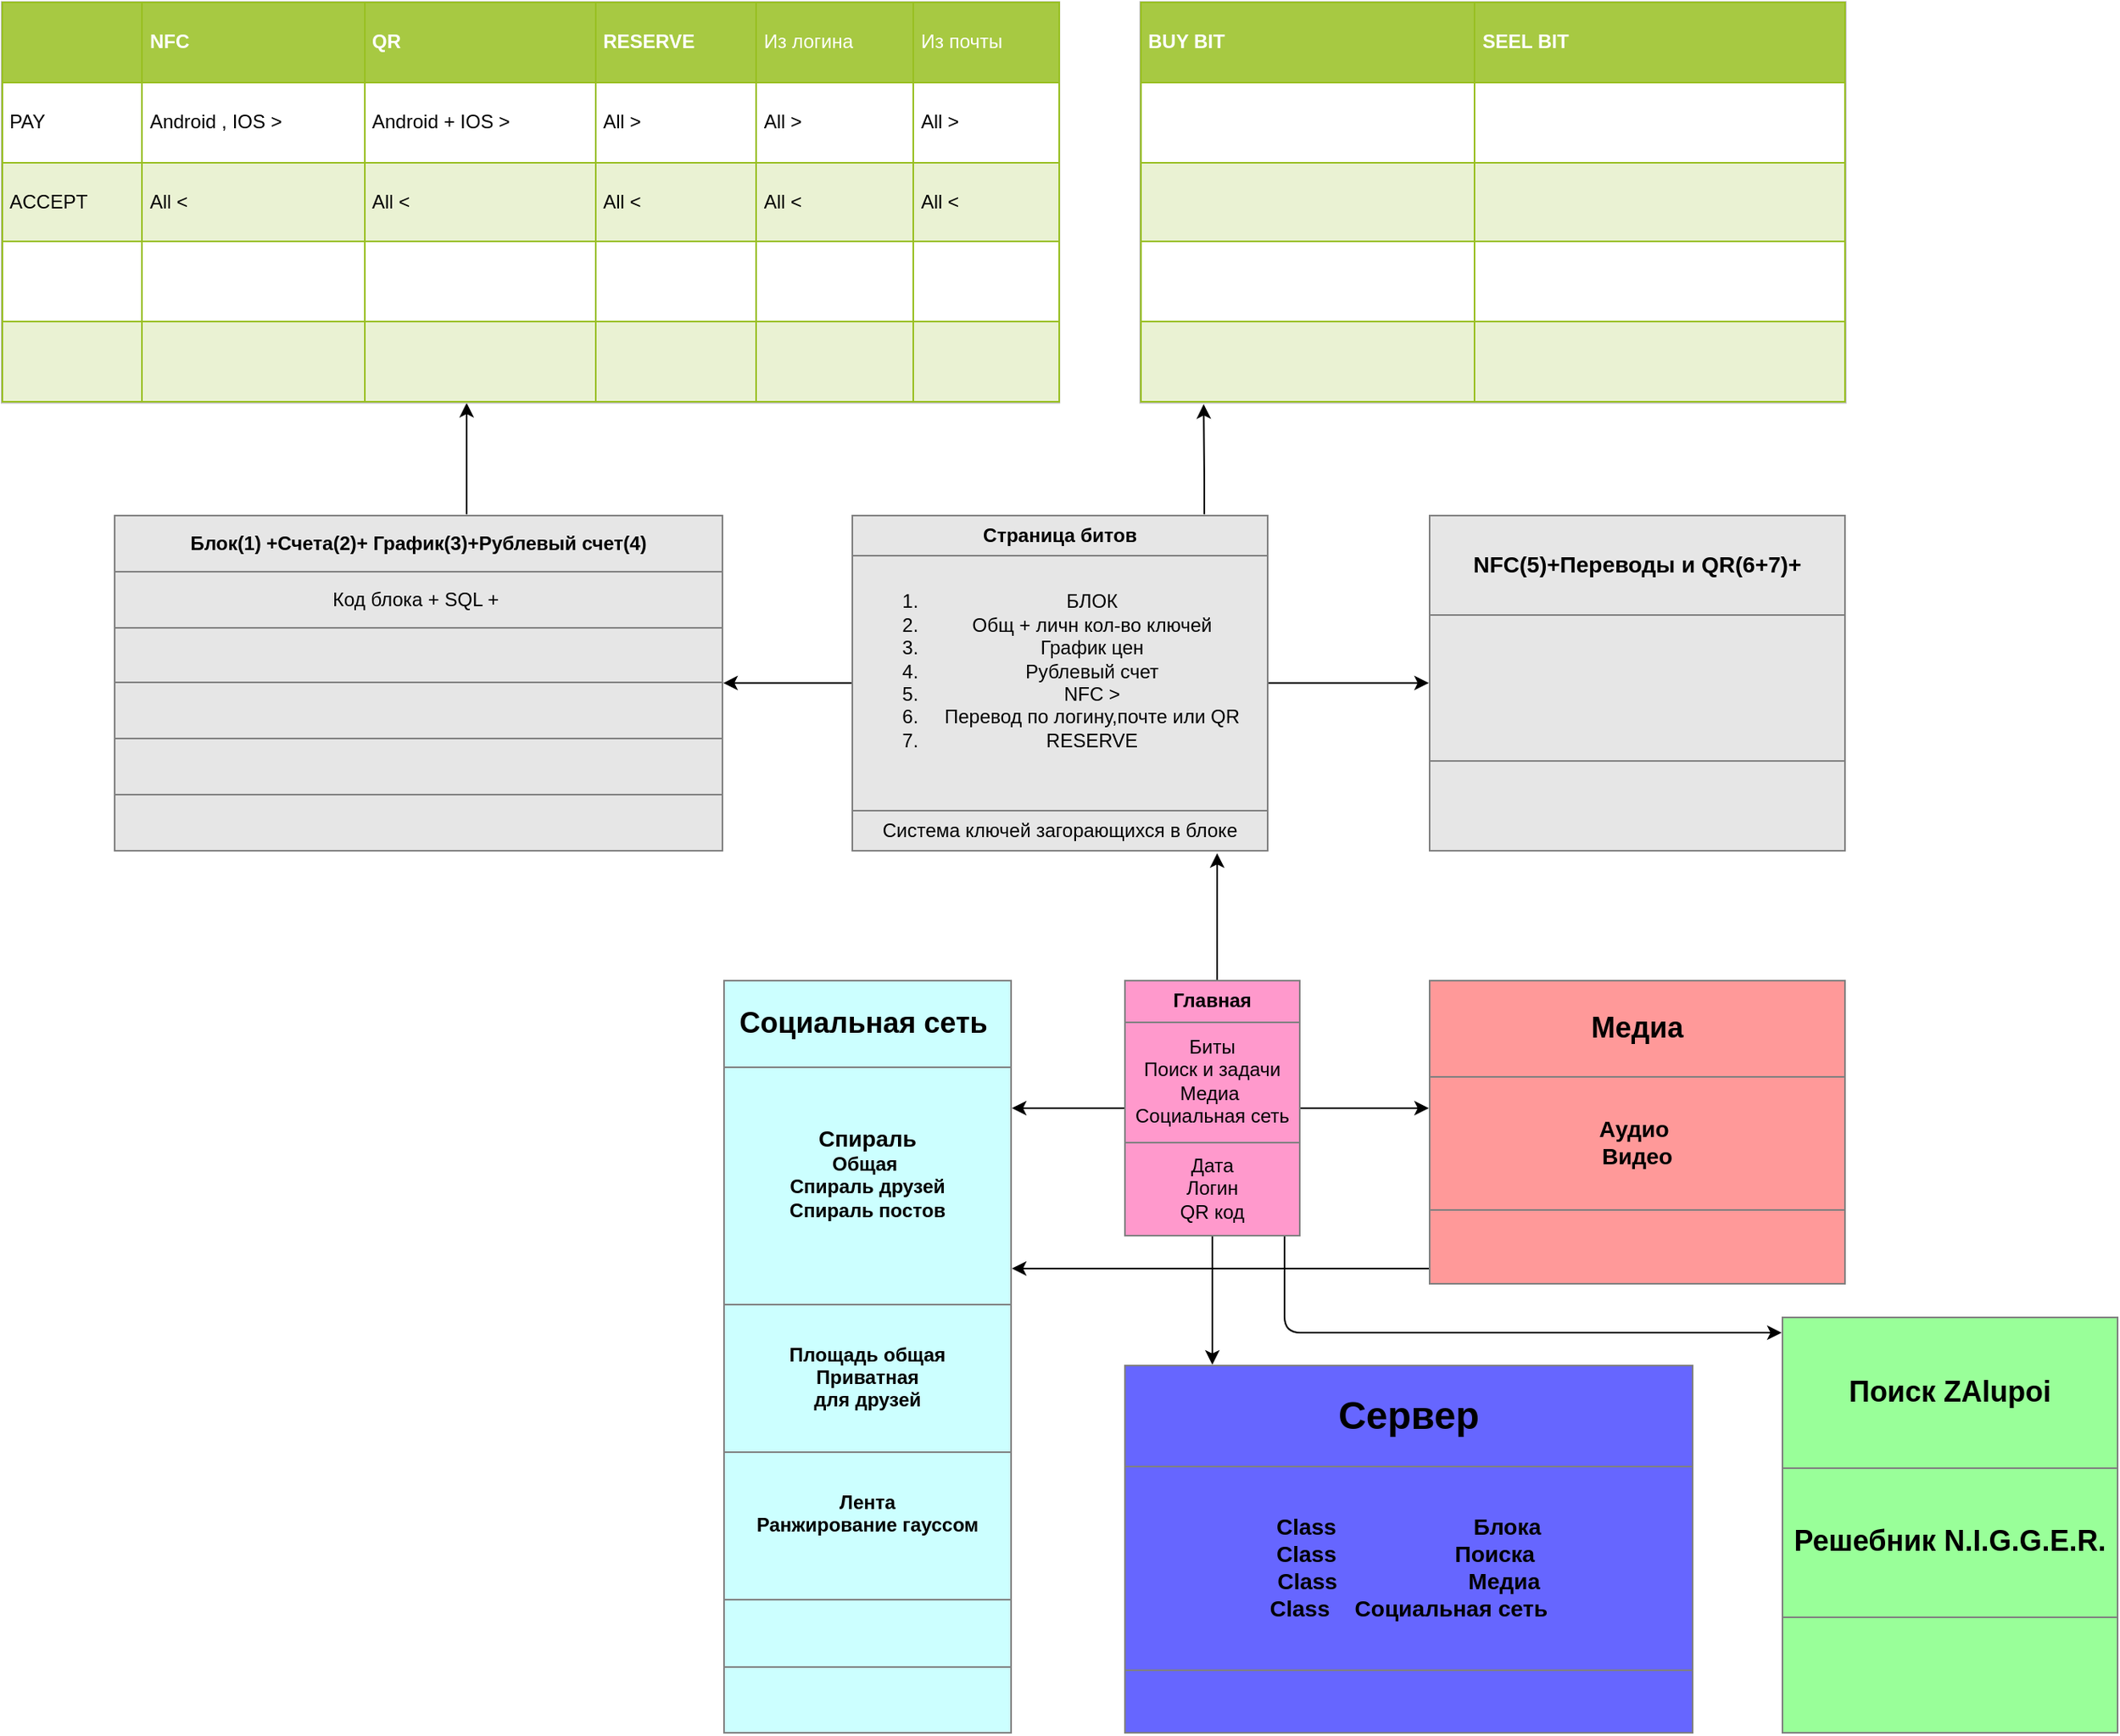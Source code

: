 <mxfile version="12.6.8" type="github" pages="2">
  <diagram id="BVMoY4dX869Am769o8fS" name="Page-1">
    <mxGraphModel dx="653" dy="1431" grid="1" gridSize="10" guides="1" tooltips="1" connect="1" arrows="1" fold="1" page="1" pageScale="1" pageWidth="827" pageHeight="1169" math="0" shadow="0">
      <root>
        <mxCell id="0"/>
        <mxCell id="1" parent="0"/>
        <mxCell id="bZES1XaMDYMjE7JODPtY-9" value="" style="edgeStyle=orthogonalEdgeStyle;rounded=0;orthogonalLoop=1;jettySize=auto;html=1;entryX=0.877;entryY=1.005;entryDx=0;entryDy=0;entryPerimeter=0;fillColor=#E6E6E6;" parent="1" source="bZES1XaMDYMjE7JODPtY-4" target="bZES1XaMDYMjE7JODPtY-7" edge="1">
          <mxGeometry relative="1" as="geometry">
            <mxPoint x="760" y="230" as="targetPoint"/>
            <Array as="points">
              <mxPoint x="768" y="270"/>
              <mxPoint x="768" y="270"/>
            </Array>
          </mxGeometry>
        </mxCell>
        <mxCell id="pQHDQ8TSMMg8cVSKProe-20" value="" style="edgeStyle=orthogonalEdgeStyle;rounded=0;orthogonalLoop=1;jettySize=auto;html=1;" parent="1" source="bZES1XaMDYMjE7JODPtY-4" target="pQHDQ8TSMMg8cVSKProe-8" edge="1">
          <mxGeometry relative="1" as="geometry">
            <Array as="points">
              <mxPoint x="765" y="480"/>
              <mxPoint x="765" y="480"/>
            </Array>
          </mxGeometry>
        </mxCell>
        <mxCell id="pQHDQ8TSMMg8cVSKProe-21" value="" style="edgeStyle=orthogonalEdgeStyle;rounded=0;orthogonalLoop=1;jettySize=auto;html=1;" parent="1" source="bZES1XaMDYMjE7JODPtY-4" target="pQHDQ8TSMMg8cVSKProe-18" edge="1">
          <mxGeometry relative="1" as="geometry">
            <Array as="points">
              <mxPoint x="650" y="370"/>
              <mxPoint x="650" y="370"/>
            </Array>
          </mxGeometry>
        </mxCell>
        <mxCell id="pQHDQ8TSMMg8cVSKProe-23" value="" style="edgeStyle=orthogonalEdgeStyle;rounded=0;orthogonalLoop=1;jettySize=auto;html=1;fillColor=#E6E6E6;" parent="1" source="bZES1XaMDYMjE7JODPtY-4" target="pQHDQ8TSMMg8cVSKProe-22" edge="1">
          <mxGeometry relative="1" as="geometry">
            <Array as="points">
              <mxPoint x="880" y="370"/>
              <mxPoint x="880" y="370"/>
            </Array>
          </mxGeometry>
        </mxCell>
        <mxCell id="bZES1XaMDYMjE7JODPtY-4" value="&lt;table border=&quot;1&quot; width=&quot;100%&quot; cellpadding=&quot;4&quot; style=&quot;width: 100% ; height: 100% ; border-collapse: collapse&quot;&gt;&lt;tbody&gt;&lt;tr&gt;&lt;th align=&quot;center&quot;&gt;Главная&lt;/th&gt;&lt;/tr&gt;&lt;tr&gt;&lt;td align=&quot;center&quot;&gt;Биты&lt;br&gt;Поиск и задачи&lt;br&gt;Медиа&amp;nbsp;&lt;br&gt;Социальная сеть&lt;/td&gt;&lt;/tr&gt;&lt;tr&gt;&lt;td align=&quot;center&quot;&gt;Дата&lt;br&gt;Логин&lt;br&gt;QR код&lt;br&gt;&lt;/td&gt;&lt;/tr&gt;&lt;/tbody&gt;&lt;/table&gt;" style="text;html=1;strokeColor=none;fillColor=#FF99CC;overflow=fill;" parent="1" vertex="1">
          <mxGeometry x="710" y="290" width="110" height="160" as="geometry"/>
        </mxCell>
        <mxCell id="pQHDQ8TSMMg8cVSKProe-4" value="" style="edgeStyle=orthogonalEdgeStyle;rounded=0;orthogonalLoop=1;jettySize=auto;html=1;fillColor=#E6E6E6;" parent="1" source="bZES1XaMDYMjE7JODPtY-7" target="pQHDQ8TSMMg8cVSKProe-3" edge="1">
          <mxGeometry relative="1" as="geometry"/>
        </mxCell>
        <mxCell id="pQHDQ8TSMMg8cVSKProe-11" value="" style="edgeStyle=orthogonalEdgeStyle;rounded=0;orthogonalLoop=1;jettySize=auto;html=1;fillColor=#E6E6E6;" parent="1" source="bZES1XaMDYMjE7JODPtY-7" target="pQHDQ8TSMMg8cVSKProe-10" edge="1">
          <mxGeometry relative="1" as="geometry"/>
        </mxCell>
        <mxCell id="pQHDQ8TSMMg8cVSKProe-13" value="" style="edgeStyle=orthogonalEdgeStyle;rounded=0;orthogonalLoop=1;jettySize=auto;html=1;entryX=0.383;entryY=1.004;entryDx=0;entryDy=0;entryPerimeter=0;fillColor=#E6E6E6;" parent="1" source="bZES1XaMDYMjE7JODPtY-7" edge="1">
          <mxGeometry relative="1" as="geometry">
            <mxPoint x="759.58" y="-68.959" as="targetPoint"/>
            <Array as="points">
              <mxPoint x="760" y="-20"/>
              <mxPoint x="760" y="-20"/>
            </Array>
          </mxGeometry>
        </mxCell>
        <mxCell id="bZES1XaMDYMjE7JODPtY-7" value="&lt;table border=&quot;1&quot; width=&quot;100%&quot; cellpadding=&quot;4&quot; style=&quot;width: 100% ; height: 100% ; border-collapse: collapse&quot; align=&quot;left&quot;&gt;&lt;tbody&gt;&lt;tr&gt;&lt;th align=&quot;center&quot;&gt;Страница битов&lt;/th&gt;&lt;/tr&gt;&lt;tr&gt;&lt;td align=&quot;center&quot;&gt;&lt;ol&gt;&lt;li&gt;БЛОК&lt;/li&gt;&lt;li&gt;Общ + личн кол-во ключей&lt;/li&gt;&lt;li&gt;График цен&lt;/li&gt;&lt;li&gt;Рублевый счет&lt;/li&gt;&lt;li&gt;NFC &amp;gt;&lt;/li&gt;&lt;li&gt;Перевод по логину,почте или QR&lt;/li&gt;&lt;li&gt;RESERVE&lt;/li&gt;&lt;/ol&gt;&lt;br&gt;&lt;/td&gt;&lt;/tr&gt;&lt;tr&gt;&lt;td align=&quot;center&quot;&gt;Система ключей загорающихся в блоке&lt;/td&gt;&lt;/tr&gt;&lt;/tbody&gt;&lt;/table&gt;" style="text;html=1;strokeColor=none;fillColor=#E6E6E6;overflow=fill;" parent="1" vertex="1">
          <mxGeometry x="540" y="-0.2" width="260" height="210.2" as="geometry"/>
        </mxCell>
        <mxCell id="pQHDQ8TSMMg8cVSKProe-10" value="&lt;table border=&quot;1&quot; width=&quot;100%&quot; cellpadding=&quot;4&quot; style=&quot;width: 100% ; height: 100% ; border-collapse: collapse&quot; align=&quot;left&quot;&gt;&lt;tbody&gt;&lt;tr&gt;&lt;th align=&quot;center&quot;&gt;&lt;font style=&quot;font-size: 14px&quot;&gt;NFC(5)+Переводы и QR(6+7)+&lt;/font&gt;&lt;/th&gt;&lt;/tr&gt;&lt;tr&gt;&lt;td align=&quot;center&quot;&gt;&lt;div&gt;&lt;br&gt;&lt;/div&gt;&lt;br&gt;&lt;/td&gt;&lt;/tr&gt;&lt;tr&gt;&lt;td align=&quot;center&quot;&gt;&lt;br&gt;&lt;/td&gt;&lt;/tr&gt;&lt;/tbody&gt;&lt;/table&gt;" style="text;html=1;strokeColor=none;fillColor=#E6E6E6;overflow=fill;" parent="1" vertex="1">
          <mxGeometry x="900" y="-0.2" width="260" height="210.2" as="geometry"/>
        </mxCell>
        <mxCell id="pQHDQ8TSMMg8cVSKProe-15" value="" style="edgeStyle=orthogonalEdgeStyle;rounded=0;orthogonalLoop=1;jettySize=auto;html=1;" parent="1" source="pQHDQ8TSMMg8cVSKProe-3" target="pQHDQ8TSMMg8cVSKProe-14" edge="1">
          <mxGeometry relative="1" as="geometry">
            <Array as="points">
              <mxPoint x="300" y="-20"/>
              <mxPoint x="300" y="-20"/>
            </Array>
          </mxGeometry>
        </mxCell>
        <mxCell id="pQHDQ8TSMMg8cVSKProe-3" value="&lt;table border=&quot;1&quot; width=&quot;100%&quot; cellpadding=&quot;4&quot; style=&quot;width: 100% ; height: 100% ; border-collapse: collapse&quot;&gt;&lt;tbody&gt;&lt;tr&gt;&lt;th align=&quot;center&quot;&gt;Блок(1) +Счета(2)+ График(3)+Рублевый счет(4)&lt;/th&gt;&lt;/tr&gt;&lt;tr&gt;&lt;td align=&quot;center&quot;&gt;Код блока + SQL +&amp;nbsp;&lt;/td&gt;&lt;/tr&gt;&lt;tr&gt;&lt;td style=&quot;text-align: center&quot;&gt;&lt;br&gt;&lt;/td&gt;&lt;/tr&gt;&lt;tr&gt;&lt;td&gt;&lt;br&gt;&lt;/td&gt;&lt;/tr&gt;&lt;tr&gt;&lt;td&gt;&lt;br&gt;&lt;/td&gt;&lt;/tr&gt;&lt;tr&gt;&lt;td&gt;&lt;br&gt;&lt;/td&gt;&lt;/tr&gt;&lt;/tbody&gt;&lt;/table&gt;" style="text;html=1;strokeColor=none;fillColor=#E6E6E6;overflow=fill;" parent="1" vertex="1">
          <mxGeometry x="80" y="-0.2" width="380" height="210.2" as="geometry"/>
        </mxCell>
        <mxCell id="pQHDQ8TSMMg8cVSKProe-8" value="&lt;table border=&quot;1&quot; width=&quot;100%&quot; cellpadding=&quot;4&quot; style=&quot;width: 100% ; height: 100% ; border-collapse: collapse&quot;&gt;&lt;tbody&gt;&lt;tr&gt;&lt;th align=&quot;center&quot;&gt;&lt;font style=&quot;font-size: 24px&quot;&gt;Сервер&lt;/font&gt;&lt;/th&gt;&lt;/tr&gt;&lt;tr&gt;&lt;td align=&quot;center&quot;&gt;&lt;font style=&quot;font-size: 14px&quot;&gt;&lt;b&gt;Class&amp;nbsp; &amp;nbsp; &amp;nbsp; &amp;nbsp; &amp;nbsp; &amp;nbsp; &amp;nbsp; &amp;nbsp; &amp;nbsp; &amp;nbsp; &amp;nbsp; Блока&lt;br&gt;Class&amp;nbsp; &amp;nbsp; &amp;nbsp; &amp;nbsp; &amp;nbsp; &amp;nbsp; &amp;nbsp; &amp;nbsp; &amp;nbsp; &amp;nbsp;Поиска&amp;nbsp;&lt;br&gt;Class&amp;nbsp; &amp;nbsp; &amp;nbsp; &amp;nbsp; &amp;nbsp; &amp;nbsp; &amp;nbsp; &amp;nbsp; &amp;nbsp; &amp;nbsp; &amp;nbsp;Медиа&lt;br&gt;Class&amp;nbsp; &amp;nbsp; Социальная сеть&lt;/b&gt;&lt;/font&gt;&lt;/td&gt;&lt;/tr&gt;&lt;tr&gt;&lt;td align=&quot;center&quot;&gt;&lt;br&gt;&lt;/td&gt;&lt;/tr&gt;&lt;/tbody&gt;&lt;/table&gt;" style="text;html=1;strokeColor=none;fillColor=#6666FF;overflow=fill;" parent="1" vertex="1">
          <mxGeometry x="710" y="530" width="355" height="230" as="geometry"/>
        </mxCell>
        <mxCell id="pQHDQ8TSMMg8cVSKProe-14" value="&lt;table border=&quot;1&quot; width=&quot;100%&quot; cellpadding=&quot;4&quot; style=&quot;width: 100% ; height: 100% ; border-collapse: collapse&quot;&gt;&lt;tbody&gt;&lt;tr style=&quot;background-color: #a7c942 ; color: #ffffff ; border: 1px solid #98bf21&quot;&gt;&lt;td&gt;&lt;br&gt;&lt;/td&gt;&lt;th align=&quot;left&quot;&gt;NFC&lt;/th&gt;&lt;th align=&quot;left&quot;&gt;QR&lt;/th&gt;&lt;th align=&quot;left&quot;&gt;RESERVE&lt;/th&gt;&lt;td&gt;Из логина&lt;/td&gt;&lt;td&gt;Из почты&lt;/td&gt;&lt;/tr&gt;&lt;tr style=&quot;border: 1px solid #98bf21&quot;&gt;&lt;td&gt;PAY&lt;/td&gt;&lt;td&gt;Android , IOS &amp;gt;&lt;/td&gt;&lt;td&gt;Android + IOS &amp;gt;&lt;/td&gt;&lt;td&gt;All &amp;gt;&lt;/td&gt;&lt;td&gt;All &amp;gt;&lt;/td&gt;&lt;td&gt;All &amp;gt;&lt;br&gt;&lt;/td&gt;&lt;/tr&gt;&lt;tr style=&quot;background-color: #eaf2d3 ; border: 1px solid #98bf21&quot;&gt;&lt;td&gt;ACCEPT&lt;/td&gt;&lt;td&gt;All &amp;lt;&lt;/td&gt;&lt;td&gt;All &amp;lt;&lt;/td&gt;&lt;td&gt;All &amp;lt;&lt;/td&gt;&lt;td&gt;All &amp;lt;&lt;/td&gt;&lt;td&gt;All &amp;lt;&lt;/td&gt;&lt;/tr&gt;&lt;tr style=&quot;border: 1px solid #98bf21&quot;&gt;&lt;td&gt;&lt;br&gt;&lt;/td&gt;&lt;td&gt;&lt;br&gt;&lt;/td&gt;&lt;td&gt;&lt;br&gt;&lt;/td&gt;&lt;td&gt;&lt;br&gt;&lt;/td&gt;&lt;td&gt;&lt;br&gt;&lt;/td&gt;&lt;td&gt;&lt;br&gt;&lt;/td&gt;&lt;/tr&gt;&lt;tr style=&quot;background-color: #eaf2d3 ; border: 1px solid #98bf21&quot;&gt;&lt;td&gt;&lt;br&gt;&lt;/td&gt;&lt;td&gt;&lt;br&gt;&lt;/td&gt;&lt;td&gt;&lt;br&gt;&lt;/td&gt;&lt;td&gt;&lt;br&gt;&lt;/td&gt;&lt;td&gt;&lt;br&gt;&lt;/td&gt;&lt;td&gt;&lt;br&gt;&lt;/td&gt;&lt;/tr&gt;&lt;/tbody&gt;&lt;/table&gt;" style="text;html=1;strokeColor=#c0c0c0;fillColor=#ffffff;overflow=fill;rounded=0;" parent="1" vertex="1">
          <mxGeometry x="10" y="-319.8" width="659.62" height="250" as="geometry"/>
        </mxCell>
        <mxCell id="pQHDQ8TSMMg8cVSKProe-16" value="&lt;table border=&quot;1&quot; width=&quot;100%&quot; cellpadding=&quot;4&quot; style=&quot;width: 100% ; height: 100% ; border-collapse: collapse&quot;&gt;&lt;tbody&gt;&lt;tr style=&quot;background-color: #a7c942 ; color: #ffffff ; border: 1px solid #98bf21&quot;&gt;&lt;th align=&quot;left&quot;&gt;BUY BIT&lt;/th&gt;&lt;th align=&quot;left&quot;&gt;SEEL BIT&lt;/th&gt;&lt;/tr&gt;&lt;tr style=&quot;border: 1px solid #98bf21&quot;&gt;&lt;td&gt;&lt;br&gt;&lt;/td&gt;&lt;td&gt;&lt;br&gt;&lt;/td&gt;&lt;/tr&gt;&lt;tr style=&quot;background-color: #eaf2d3 ; border: 1px solid #98bf21&quot;&gt;&lt;td&gt;&lt;br&gt;&lt;/td&gt;&lt;td&gt;&lt;br&gt;&lt;/td&gt;&lt;/tr&gt;&lt;tr style=&quot;border: 1px solid #98bf21&quot;&gt;&lt;td&gt;&lt;br&gt;&lt;/td&gt;&lt;td&gt;&lt;br&gt;&lt;/td&gt;&lt;/tr&gt;&lt;tr style=&quot;background-color: #eaf2d3 ; border: 1px solid #98bf21&quot;&gt;&lt;td&gt;&lt;br&gt;&lt;/td&gt;&lt;td&gt;&lt;br&gt;&lt;/td&gt;&lt;/tr&gt;&lt;/tbody&gt;&lt;/table&gt;" style="text;html=1;strokeColor=#c0c0c0;fillColor=#ffffff;overflow=fill;rounded=0;" parent="1" vertex="1">
          <mxGeometry x="720" y="-319.8" width="440" height="250" as="geometry"/>
        </mxCell>
        <mxCell id="pQHDQ8TSMMg8cVSKProe-18" value="&lt;table border=&quot;1&quot; width=&quot;100%&quot; cellpadding=&quot;4&quot; style=&quot;width: 100% ; height: 100% ; border-collapse: collapse&quot;&gt;&lt;tbody&gt;&lt;tr&gt;&lt;th align=&quot;center&quot;&gt;&lt;font style=&quot;font-size: 18px&quot;&gt;Социальная сеть&amp;nbsp;&lt;/font&gt;&lt;/th&gt;&lt;/tr&gt;&lt;tr&gt;&lt;td align=&quot;center&quot;&gt;&lt;b&gt;&lt;font style=&quot;font-size: 14px&quot;&gt;Спираль&lt;/font&gt;&lt;br&gt;Общая&amp;nbsp;&lt;br&gt;Спираль друзей&lt;br&gt;Спираль постов&lt;br&gt;&lt;br&gt;&lt;/b&gt;&lt;/td&gt;&lt;/tr&gt;&lt;tr&gt;&lt;td style=&quot;text-align: center&quot;&gt;&lt;b&gt;Площадь общая&lt;br&gt;Приватная&lt;br&gt;для друзей&lt;/b&gt;&lt;/td&gt;&lt;/tr&gt;&lt;tr&gt;&lt;td style=&quot;text-align: center&quot;&gt;&lt;b&gt;Лента&lt;br&gt;Ранжирование гауссом&lt;br&gt;&lt;br&gt;&lt;/b&gt;&lt;/td&gt;&lt;/tr&gt;&lt;tr&gt;&lt;td style=&quot;text-align: center&quot;&gt;&lt;br&gt;&lt;/td&gt;&lt;/tr&gt;&lt;tr&gt;&lt;td align=&quot;center&quot;&gt;&lt;br&gt;&lt;/td&gt;&lt;/tr&gt;&lt;/tbody&gt;&lt;/table&gt;" style="text;html=1;strokeColor=none;fillColor=#CCFFFF;overflow=fill;" parent="1" vertex="1">
          <mxGeometry x="460" y="290" width="180" height="470" as="geometry"/>
        </mxCell>
        <mxCell id="pQHDQ8TSMMg8cVSKProe-27" value="" style="edgeStyle=orthogonalEdgeStyle;rounded=0;orthogonalLoop=1;jettySize=auto;html=1;fillColor=#E6E6E6;" parent="1" source="pQHDQ8TSMMg8cVSKProe-22" target="pQHDQ8TSMMg8cVSKProe-18" edge="1">
          <mxGeometry relative="1" as="geometry">
            <Array as="points">
              <mxPoint x="770" y="470"/>
              <mxPoint x="770" y="470"/>
            </Array>
          </mxGeometry>
        </mxCell>
        <mxCell id="pQHDQ8TSMMg8cVSKProe-22" value="&lt;table border=&quot;1&quot; width=&quot;100%&quot; cellpadding=&quot;4&quot; style=&quot;width: 100% ; height: 100% ; border-collapse: collapse&quot;&gt;&lt;tbody&gt;&lt;tr&gt;&lt;th align=&quot;center&quot;&gt;&lt;font style=&quot;font-size: 18px&quot;&gt;Медиа&lt;/font&gt;&lt;/th&gt;&lt;/tr&gt;&lt;tr&gt;&lt;td align=&quot;center&quot;&gt;&lt;font style=&quot;font-size: 14px&quot;&gt;&lt;b&gt;Аудио&amp;nbsp;&lt;br&gt;Видео&lt;br&gt;&lt;/b&gt;&lt;/font&gt;&lt;/td&gt;&lt;/tr&gt;&lt;tr&gt;&lt;td align=&quot;center&quot;&gt;&lt;br&gt;&lt;/td&gt;&lt;/tr&gt;&lt;/tbody&gt;&lt;/table&gt;" style="text;html=1;strokeColor=none;fillColor=#FF9999;overflow=fill;" parent="1" vertex="1">
          <mxGeometry x="900" y="290" width="260" height="190" as="geometry"/>
        </mxCell>
        <mxCell id="pQHDQ8TSMMg8cVSKProe-25" value="" style="edgeStyle=segmentEdgeStyle;endArrow=classic;html=1;fillColor=#E6E6E6;" parent="1" edge="1">
          <mxGeometry width="50" height="50" relative="1" as="geometry">
            <mxPoint x="810" y="450" as="sourcePoint"/>
            <mxPoint x="1120" y="510" as="targetPoint"/>
            <Array as="points">
              <mxPoint x="810" y="510"/>
              <mxPoint x="1120" y="510"/>
            </Array>
          </mxGeometry>
        </mxCell>
        <mxCell id="pQHDQ8TSMMg8cVSKProe-26" value="&lt;table border=&quot;1&quot; width=&quot;100%&quot; cellpadding=&quot;4&quot; style=&quot;width: 100% ; height: 100% ; border-collapse: collapse&quot;&gt;&lt;tbody&gt;&lt;tr&gt;&lt;th align=&quot;center&quot;&gt;&lt;font style=&quot;font-size: 18px&quot;&gt;Поиск ZAlupoi&lt;/font&gt;&lt;/th&gt;&lt;/tr&gt;&lt;tr&gt;&lt;td align=&quot;center&quot;&gt;&lt;font style=&quot;font-size: 18px&quot;&gt;&lt;b&gt;Решебник N.I.G.G.E.R.&lt;/b&gt;&lt;/font&gt;&lt;/td&gt;&lt;/tr&gt;&lt;tr&gt;&lt;td align=&quot;center&quot;&gt;&lt;br&gt;&lt;/td&gt;&lt;/tr&gt;&lt;/tbody&gt;&lt;/table&gt;" style="text;html=1;strokeColor=none;fillColor=#99FF99;overflow=fill;" parent="1" vertex="1">
          <mxGeometry x="1120" y="500" width="210" height="260" as="geometry"/>
        </mxCell>
      </root>
    </mxGraphModel>
  </diagram>
  <diagram id="EQS8e7ljplrb_CQviWXu" name="Page-2">
        <mxGraphModel dx="868" dy="481" grid="1" gridSize="10" guides="1" tooltips="1" connect="1" arrows="1" fold="1" page="1" pageScale="1" pageWidth="827" pageHeight="1169" math="0" shadow="0">
            <root>
                <mxCell id="-jsiAW2IG8DChyaYwsl0-0"/>
                <mxCell id="-jsiAW2IG8DChyaYwsl0-1" parent="-jsiAW2IG8DChyaYwsl0-0"/>
              </root>
          </mxGraphModel>
      </diagram>
</mxfile>
